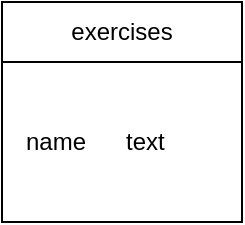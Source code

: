 <mxfile version="21.7.5" type="device">
  <diagram name="Page-1" id="UysicWD-IeBjwptT-XwB">
    <mxGraphModel dx="562" dy="307" grid="1" gridSize="10" guides="1" tooltips="1" connect="1" arrows="1" fold="1" page="1" pageScale="1" pageWidth="827" pageHeight="1169" math="0" shadow="0">
      <root>
        <mxCell id="0" />
        <mxCell id="1" parent="0" />
        <mxCell id="0sdpQ8P6i9JNI-ef1gW2-3" value="" style="group" vertex="1" connectable="0" parent="1">
          <mxGeometry x="353" y="60" width="120" height="110" as="geometry" />
        </mxCell>
        <mxCell id="0sdpQ8P6i9JNI-ef1gW2-1" value="" style="rounded=0;whiteSpace=wrap;html=1;" vertex="1" parent="0sdpQ8P6i9JNI-ef1gW2-3">
          <mxGeometry y="30" width="120" height="80" as="geometry" />
        </mxCell>
        <mxCell id="0sdpQ8P6i9JNI-ef1gW2-2" value="exercises" style="rounded=0;whiteSpace=wrap;html=1;" vertex="1" parent="0sdpQ8P6i9JNI-ef1gW2-3">
          <mxGeometry width="120" height="30" as="geometry" />
        </mxCell>
        <mxCell id="0sdpQ8P6i9JNI-ef1gW2-4" value="name" style="text;html=1;strokeColor=none;fillColor=none;align=left;verticalAlign=middle;whiteSpace=wrap;rounded=0;" vertex="1" parent="0sdpQ8P6i9JNI-ef1gW2-3">
          <mxGeometry x="10" y="30" width="50" height="80" as="geometry" />
        </mxCell>
        <mxCell id="0sdpQ8P6i9JNI-ef1gW2-5" value="text" style="text;html=1;strokeColor=none;fillColor=none;align=left;verticalAlign=middle;whiteSpace=wrap;rounded=0;" vertex="1" parent="0sdpQ8P6i9JNI-ef1gW2-3">
          <mxGeometry x="60" y="30" width="60" height="80" as="geometry" />
        </mxCell>
      </root>
    </mxGraphModel>
  </diagram>
</mxfile>
